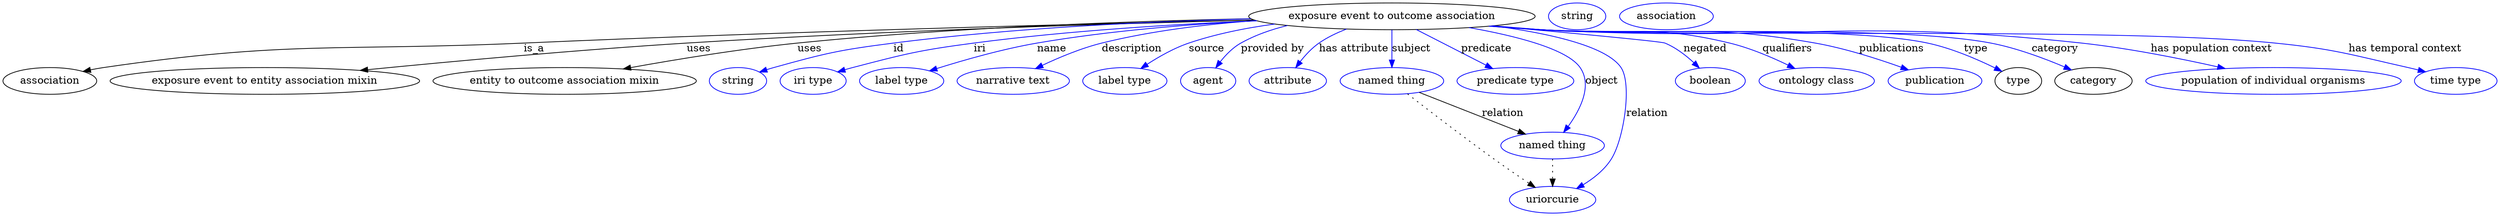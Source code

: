 digraph {
	graph [bb="0,0,3351.3,283"];
	node [label="\N"];
	"exposure event to outcome association"	 [height=0.5,
		label="exposure event to outcome association",
		pos="1867,265",
		width=5.344];
	association	 [height=0.5,
		pos="63.044,178",
		width=1.7512];
	"exposure event to outcome association" -> association	 [label=is_a,
		lp="714.04,221.5",
		pos="e,108.1,190.63 1679.8,260.81 1449.2,255.28 1045.7,244.42 700.04,229 448.76,217.79 383.7,234 135.04,196 129.55,195.16 123.87,194.09 \
118.21,192.9"];
	"exposure event to entity association mixin"	 [height=0.5,
		pos="352.04,178",
		width=5.7773];
	"exposure event to outcome association" -> "exposure event to entity association mixin"	 [label=uses,
		lp="935.54,221.5",
		pos="e,484.79,191.9 1679.8,260.75 1488.5,255.73 1182.9,245.86 919.04,229 774.47,219.76 609.57,204.38 495.02,192.92"];
	"entity to outcome association mixin"	 [height=0.5,
		pos="755.04,178",
		width=4.9107];
	"exposure event to outcome association" -> "entity to outcome association mixin"	 [label=uses,
		lp="1084.5,221.5",
		pos="e,836.74,193.99 1684.5,259.25 1486.4,252.56 1183,240.92 1068,229 993.21,221.24 909.09,207.24 846.92,195.86"];
	id	 [color=blue,
		height=0.5,
		label=string,
		pos="988.04,178",
		width=1.0652];
	"exposure event to outcome association" -> id	 [color=blue,
		label=id,
		lp="1203,221.5",
		pos="e,1017.2,189.77 1687.9,258.42 1522,251.77 1287.5,240.82 1196,229 1124,219.7 1105.8,216.14 1036,196 1033.1,195.14 1030,194.18 1026.9,\
193.16",
		style=solid];
	iri	 [color=blue,
		height=0.5,
		label="iri type",
		pos="1089,178",
		width=1.2277];
	"exposure event to outcome association" -> iri	 [color=blue,
		label=iri,
		lp="1311,221.5",
		pos="e,1122.2,189.97 1682.9,259.68 1572.4,254.89 1429.2,245.88 1303,229 1230.6,219.32 1212.5,215.12 1142,196 1138.7,195.1 1135.3,194.09 \
1131.8,193.04",
		style=solid];
	name	 [color=blue,
		height=0.5,
		label="label type",
		pos="1208,178",
		width=1.5707];
	"exposure event to outcome association" -> name	 [color=blue,
		label=name,
		lp="1408,221.5",
		pos="e,1246.5,191.33 1700.2,256.02 1586.4,249.22 1446.1,239.3 1388,229 1342.6,220.94 1292.1,206.11 1256.2,194.51",
		style=solid];
	description	 [color=blue,
		height=0.5,
		label="narrative text",
		pos="1358,178",
		width=2.0943];
	"exposure event to outcome association" -> description	 [color=blue,
		label=description,
		lp="1516,221.5",
		pos="e,1388.9,194.68 1704.9,255.3 1616.9,249.02 1517.7,239.96 1475,229 1448.4,222.15 1420,209.94 1397.9,199.18",
		style=solid];
	source	 [color=blue,
		height=0.5,
		label="label type",
		pos="1508,178",
		width=1.5707];
	"exposure event to outcome association" -> source	 [color=blue,
		label=source,
		lp="1617.5,221.5",
		pos="e,1530.2,194.79 1730.8,252.29 1675.5,246.06 1618.8,237.97 1593,229 1573.9,222.32 1554.4,210.98 1538.9,200.69",
		style=solid];
	"provided by"	 [color=blue,
		height=0.5,
		label=agent,
		pos="1620,178",
		width=1.0291];
	"exposure event to outcome association" -> "provided by"	 [color=blue,
		label="provided by",
		lp="1706.5,221.5",
		pos="e,1630.5,195.43 1748.5,250.79 1713,245.06 1679.4,237.72 1664,229 1653.3,222.89 1643.9,213.14 1636.6,203.79",
		style=solid];
	"has attribute"	 [color=blue,
		height=0.5,
		label=attribute,
		pos="1727,178",
		width=1.4443];
	"exposure event to outcome association" -> "has attribute"	 [color=blue,
		label="has attribute",
		lp="1816,221.5",
		pos="e,1738,195.65 1805.2,247.95 1792.6,242.96 1779.9,236.71 1769,229 1759.5,222.26 1751,212.84 1744.1,203.93",
		style=solid];
	subject	 [color=blue,
		height=0.5,
		label="named thing",
		pos="1867,178",
		width=1.9318];
	"exposure event to outcome association" -> subject	 [color=blue,
		label=subject,
		lp="1893.5,221.5",
		pos="e,1867,196 1867,246.97 1867,235.19 1867,219.56 1867,206.16",
		style=solid];
	predicate	 [color=blue,
		height=0.5,
		label="predicate type",
		pos="2033,178",
		width=2.1845];
	"exposure event to outcome association" -> predicate	 [color=blue,
		label=predicate,
		lp="1994.5,221.5",
		pos="e,2001.3,194.61 1901,247.18 1927.5,233.34 1964.2,214.08 1992.2,199.4",
		style=solid];
	object	 [color=blue,
		height=0.5,
		label="named thing",
		pos="2084,91",
		width=1.9318];
	"exposure event to outcome association" -> object	 [color=blue,
		label=object,
		lp="2151.5,178",
		pos="e,2099.5,108.67 1973.6,250.01 2035.1,238.82 2103.6,221.12 2121,196 2137.8,171.77 2121.5,139.14 2105.5,116.72",
		style=solid];
	relation	 [color=blue,
		height=0.5,
		label=uriorcurie,
		pos="2084,18",
		width=1.6068];
	"exposure event to outcome association" -> relation	 [color=blue,
		label=relation,
		lp="2212,134.5",
		pos="e,2116.9,33.068 2006.7,252.55 2079.8,242.63 2158,225.36 2178,196 2193.9,172.79 2179.1,98.255 2163,73 2153.9,58.638 2139.5,46.998 \
2125.5,38.187",
		style=solid];
	negated	 [color=blue,
		height=0.5,
		label=boolean,
		pos="2296,178",
		width=1.2999];
	"exposure event to outcome association" -> negated	 [color=blue,
		label=negated,
		lp="2289,221.5",
		pos="e,2280.8,195.32 2005.1,252.43 2107.2,242.99 2229.6,231.3 2235,229 2249.4,222.99 2262.9,212.39 2273.6,202.41",
		style=solid];
	qualifiers	 [color=blue,
		height=0.5,
		label="ontology class",
		pos="2438,178",
		width=2.1484];
	"exposure event to outcome association" -> qualifiers	 [color=blue,
		label=qualifiers,
		lp="2399,221.5",
		pos="e,2408,194.62 2004.7,252.4 2026.3,250.53 2048.3,248.67 2069,247 2181.4,238 2212.6,256.08 2322,229 2348.8,222.39 2377.1,210.05 2399,\
199.17",
		style=solid];
	publications	 [color=blue,
		height=0.5,
		label=publication,
		pos="2596,178",
		width=1.7512];
	"exposure event to outcome association" -> publications	 [color=blue,
		label=publications,
		lp="2539,221.5",
		pos="e,2559.5,192.75 2002.5,252.17 2024.7,250.29 2047.5,248.48 2069,247 2232.4,235.73 2275.9,258.26 2437,229 2475.9,221.94 2518.4,207.95 \
2549.7,196.4",
		style=solid];
	type	 [height=0.5,
		pos="2708,178",
		width=0.86659];
	"exposure event to outcome association" -> type	 [color=blue,
		label=type,
		lp="2648,221.5",
		pos="e,2685.2,190.68 2000.9,252.05 2023.6,250.14 2047,248.36 2069,247 2184,239.89 2474.4,253.1 2587,229 2618.7,222.22 2652.5,207.25 2676.3,\
195.27",
		style=solid];
	category	 [height=0.5,
		pos="2809,178",
		width=1.4443];
	"exposure event to outcome association" -> category	 [color=blue,
		label=category,
		lp="2752,221.5",
		pos="e,2777.9,192.5 2000.3,252 2023.2,250.09 2046.8,248.32 2069,247 2202,239.09 2537.2,253.96 2668,229 2703,222.32 2740.9,208.21 2768.6,\
196.52",
		style=solid];
	"has population context"	 [color=blue,
		height=0.5,
		label="population of individual organisms",
		pos="3051,178",
		width=4.7662];
	"exposure event to outcome association" -> "has population context"	 [color=blue,
		label="has population context",
		lp="2965,221.5",
		pos="e,2982.6,194.53 1999.8,251.95 2022.9,250.04 2046.6,248.28 2069,247 2388.2,228.8 2470.3,263.55 2788,229 2850.7,222.19 2920.7,208.3 \
2972.8,196.73",
		style=solid];
	"has temporal context"	 [color=blue,
		height=0.5,
		label="time type",
		pos="3296,178",
		width=1.5346];
	"exposure event to outcome association" -> "has temporal context"	 [color=blue,
		label="has temporal context",
		lp="3227.5,221.5",
		pos="e,3254.9,190.19 1999,251.89 2022.3,249.96 2046.4,248.22 2069,247 2287,235.31 2833.9,250.64 3051,229 3132.4,220.89 3152.4,214.42 \
3232,196 3236.3,195.01 3240.8,193.91 3245.2,192.76",
		style=solid];
	subject -> object	 [label=relation,
		lp="2017,134.5",
		pos="e,2046.3,106.13 1904.8,162.85 1941.5,148.14 1997.3,125.78 2036.9,109.91"];
	subject -> relation	 [pos="e,2059.7,34.587 1889.3,160.61 1916.4,139.54 1963.7,103.12 2005,73 2020,62.085 2036.9,50.298 2051.1,40.446",
		style=dotted];
	object -> relation	 [pos="e,2084,36.09 2084,72.955 2084,64.883 2084,55.176 2084,46.182",
		style=dotted];
	association_type	 [color=blue,
		height=0.5,
		label=string,
		pos="2116,265",
		width=1.0652];
	association_category	 [color=blue,
		height=0.5,
		label=association,
		pos="2235,265",
		width=1.7512];
}
